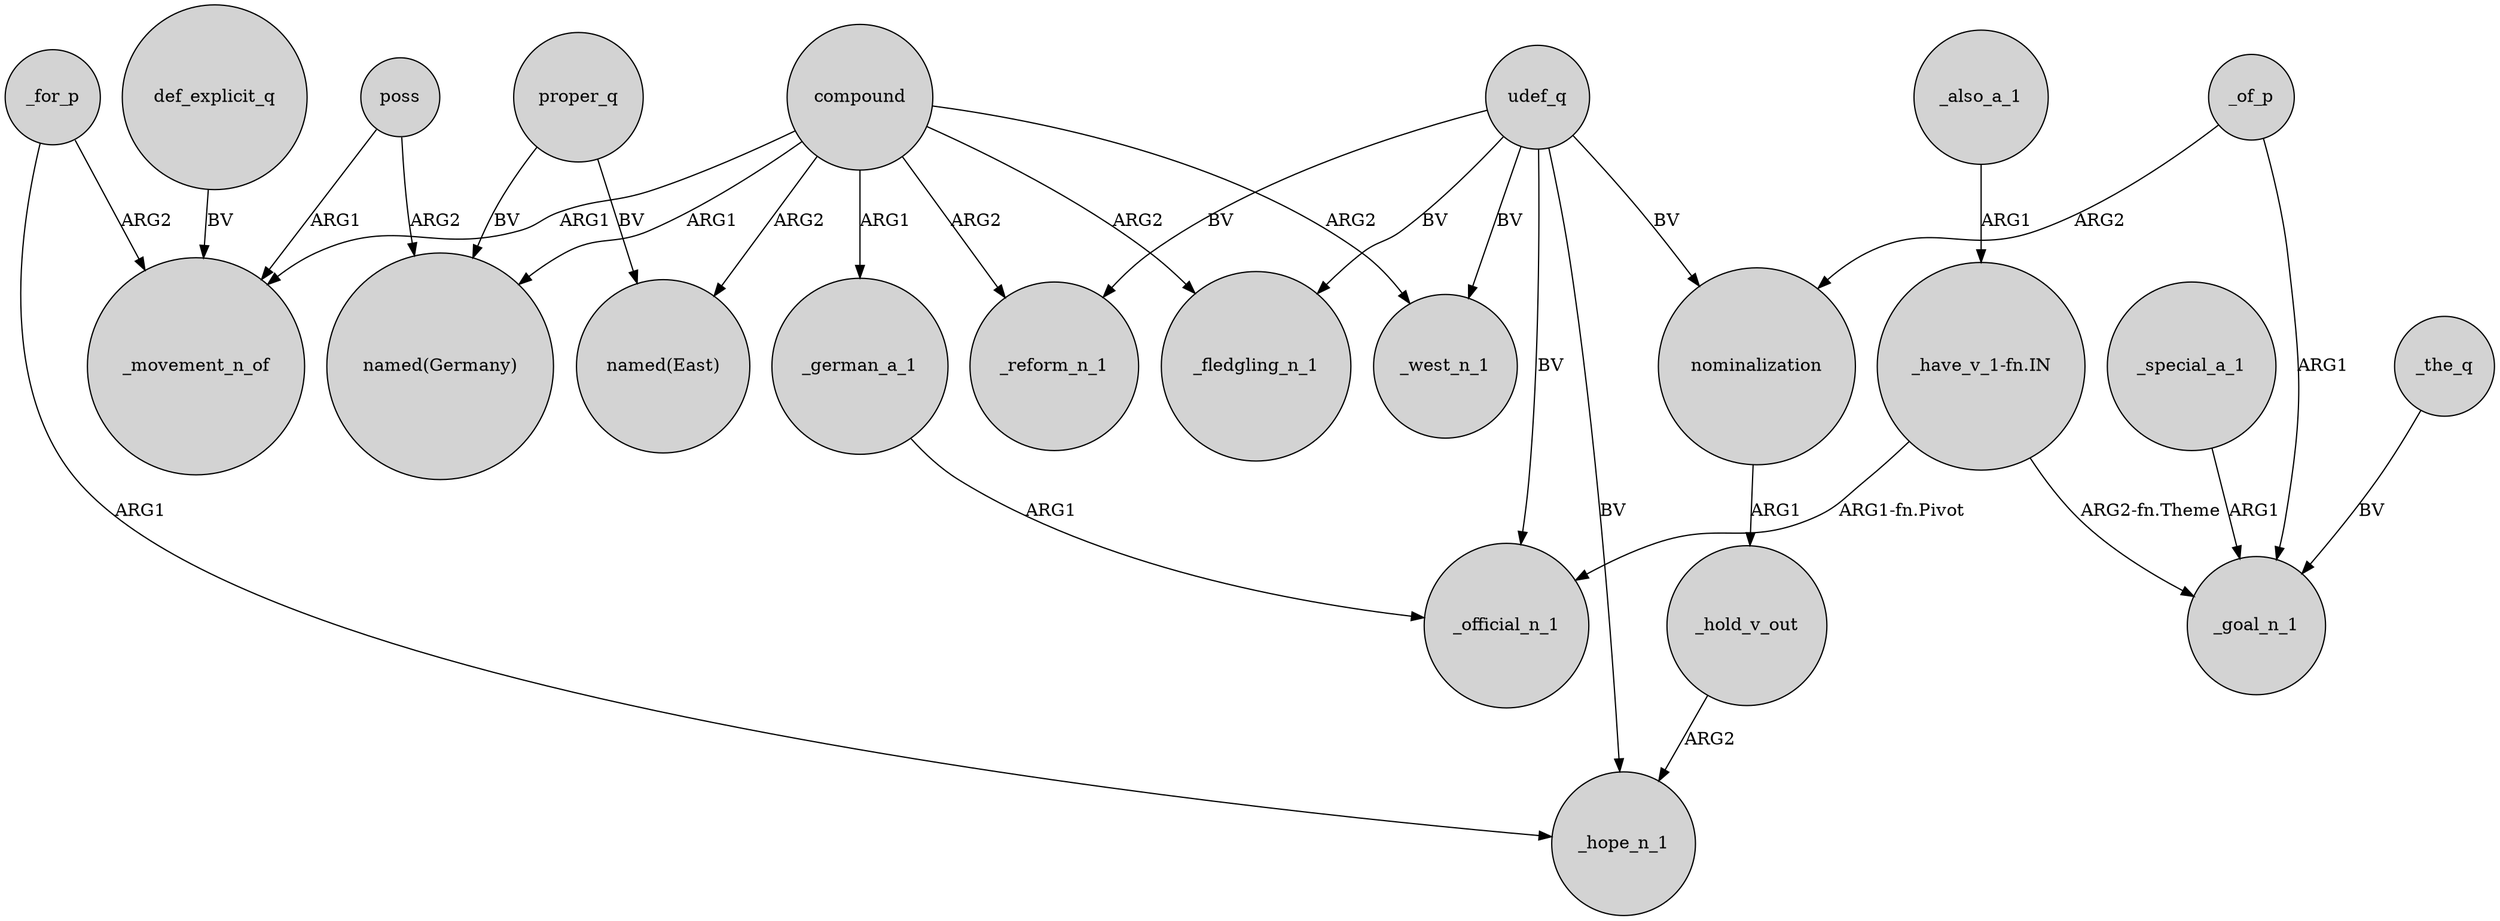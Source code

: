 digraph {
	node [shape=circle style=filled]
	udef_q -> _fledgling_n_1 [label=BV]
	proper_q -> "named(Germany)" [label=BV]
	compound -> _west_n_1 [label=ARG2]
	_german_a_1 -> _official_n_1 [label=ARG1]
	def_explicit_q -> _movement_n_of [label=BV]
	compound -> _reform_n_1 [label=ARG2]
	_of_p -> _goal_n_1 [label=ARG1]
	udef_q -> _west_n_1 [label=BV]
	_hold_v_out -> _hope_n_1 [label=ARG2]
	_the_q -> _goal_n_1 [label=BV]
	udef_q -> _reform_n_1 [label=BV]
	compound -> _movement_n_of [label=ARG1]
	nominalization -> _hold_v_out [label=ARG1]
	udef_q -> _official_n_1 [label=BV]
	"_have_v_1-fn.IN" -> _official_n_1 [label="ARG1-fn.Pivot"]
	_special_a_1 -> _goal_n_1 [label=ARG1]
	_of_p -> nominalization [label=ARG2]
	compound -> "named(Germany)" [label=ARG1]
	_for_p -> _movement_n_of [label=ARG2]
	_also_a_1 -> "_have_v_1-fn.IN" [label=ARG1]
	udef_q -> nominalization [label=BV]
	poss -> _movement_n_of [label=ARG1]
	_for_p -> _hope_n_1 [label=ARG1]
	"_have_v_1-fn.IN" -> _goal_n_1 [label="ARG2-fn.Theme"]
	poss -> "named(Germany)" [label=ARG2]
	proper_q -> "named(East)" [label=BV]
	compound -> _fledgling_n_1 [label=ARG2]
	compound -> "named(East)" [label=ARG2]
	udef_q -> _hope_n_1 [label=BV]
	compound -> _german_a_1 [label=ARG1]
}
